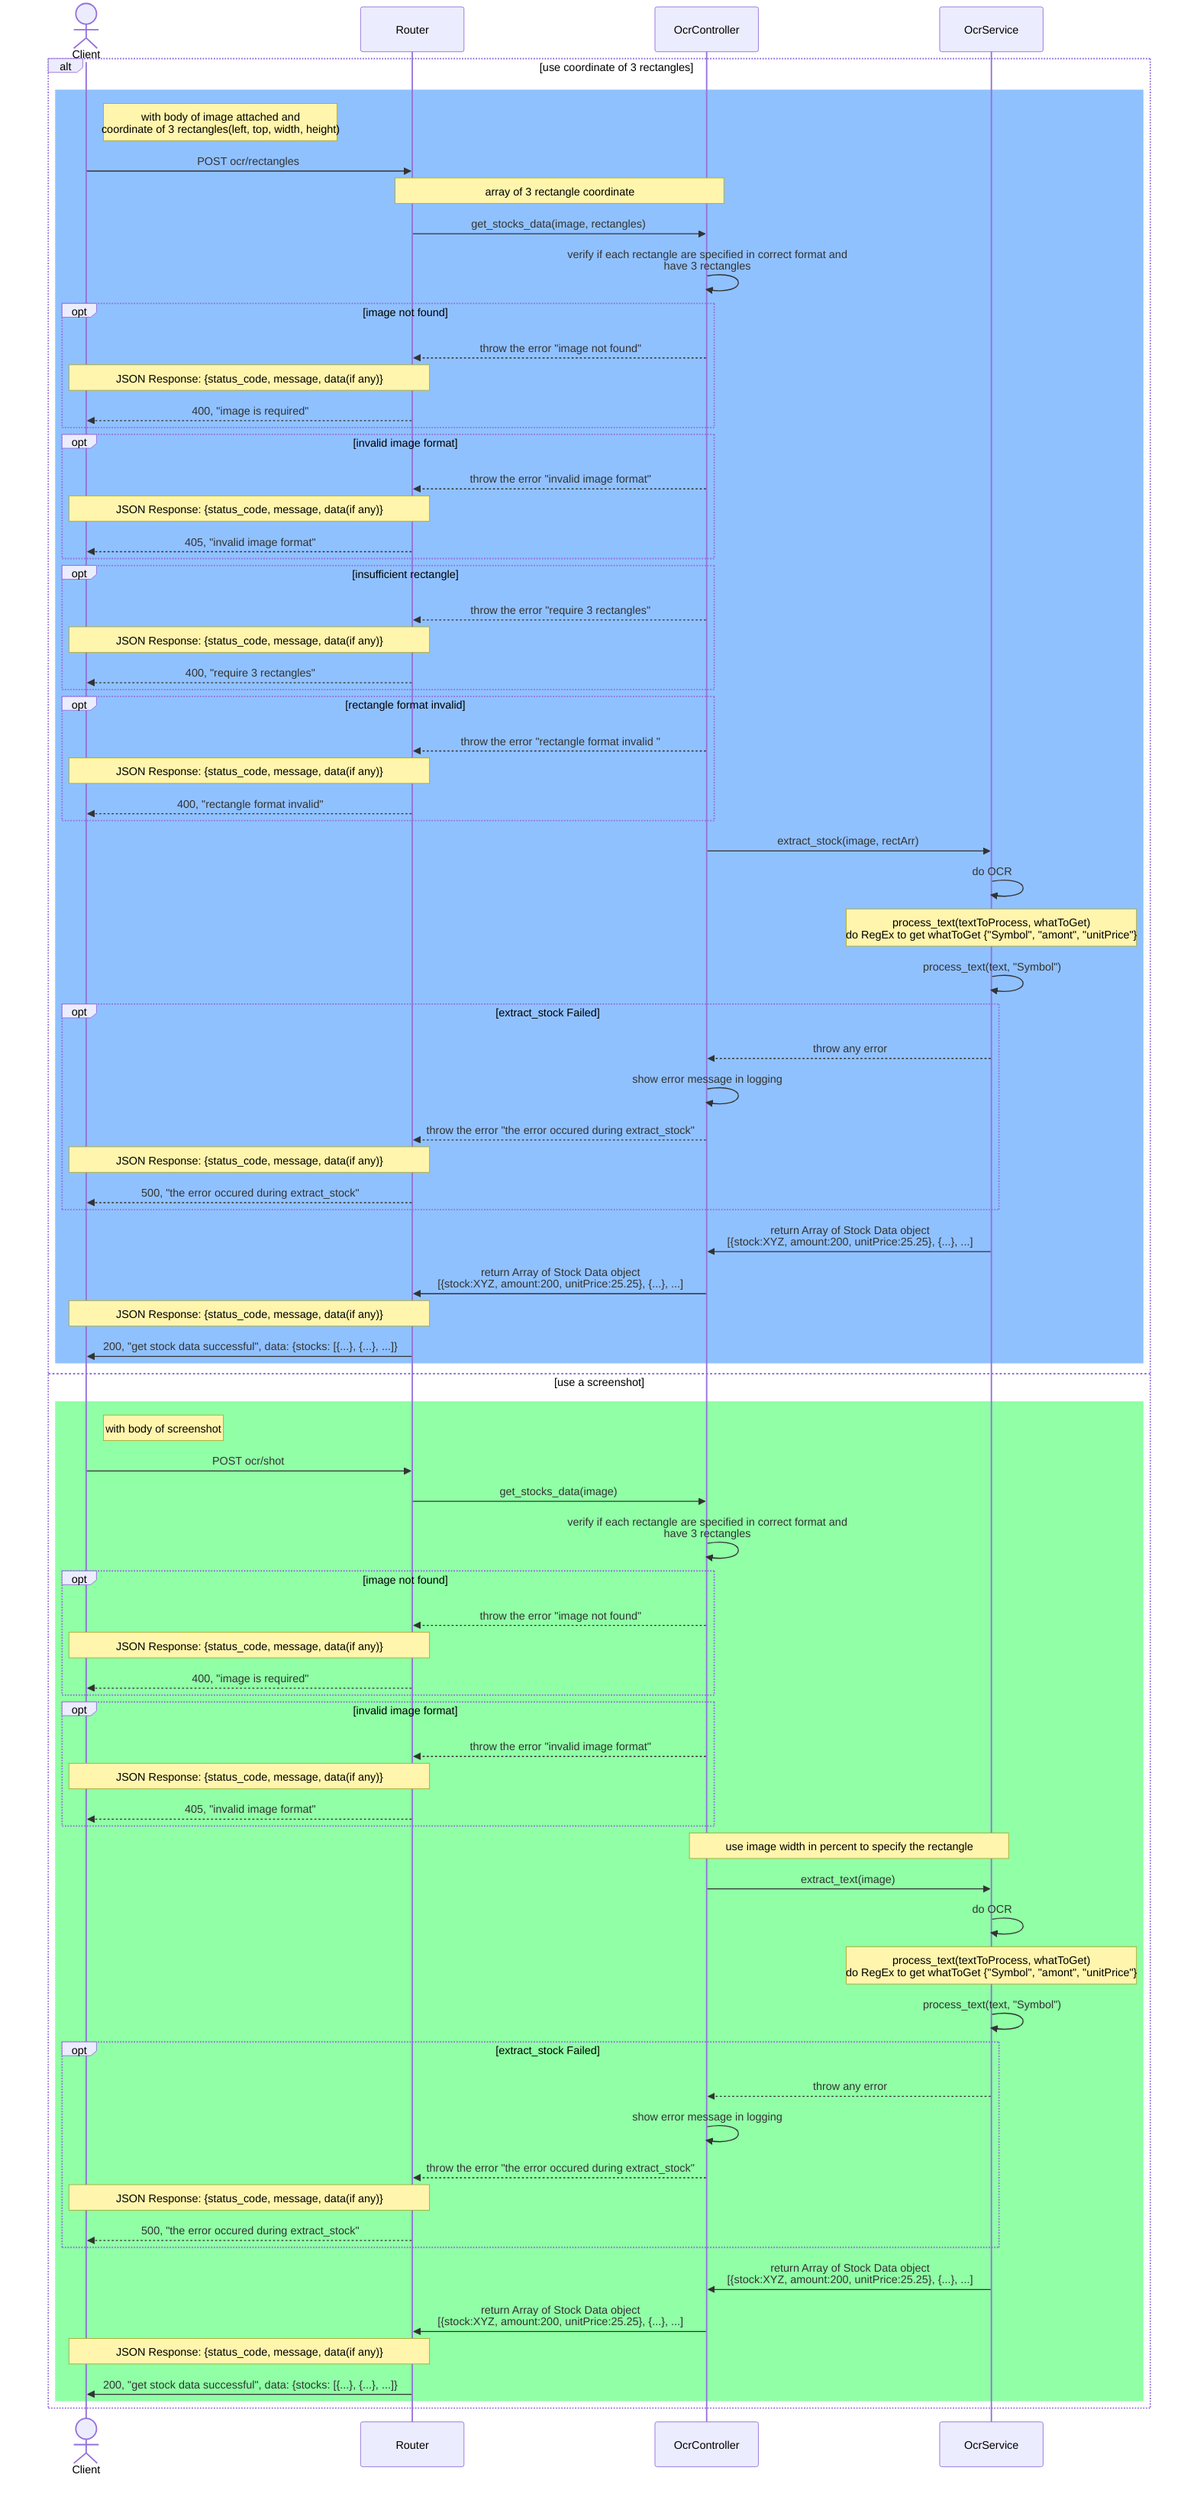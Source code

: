 sequenceDiagram
    actor Client
    participant Router
    participant Cont as OcrController
    participant Ocr as OcrService

    alt use coordinate of 3 rectangles
        rect rgb(144,193,255)
            Note right of Client: with body of image attached and<br>coordinate of 3 rectangles(left, top, width, height)
            Client->>Router: POST ocr/rectangles
            Note over Cont,Router: array of 3 rectangle coordinate
            Router->>Cont: get_stocks_data(image, rectangles)
            Cont->>Cont: verify if each rectangle are specified in correct format and<br>have 3 rectangles
            opt image not found
                Cont-->>Router: throw the error "image not found"
                Note over Router,Client: JSON Response: {status_code, message, data(if any)}
                Router-->>Client: 400, "image is required"
            end
            opt invalid image format
                Cont-->>Router: throw the error "invalid image format"
                Note over Router,Client: JSON Response: {status_code, message, data(if any)}
                Router-->>Client: 405, "invalid image format"
            end
            opt insufficient rectangle
                Cont-->>Router: throw the error "require 3 rectangles"
                Note over Router,Client: JSON Response: {status_code, message, data(if any)}
                Router-->>Client: 400, "require 3 rectangles"
            end
            opt rectangle format invalid 
                Cont-->>Router: throw the error "rectangle format invalid "
                Note over Router,Client: JSON Response: {status_code, message, data(if any)}
                Router-->>Client: 400, "rectangle format invalid"
            end
            Cont->>Ocr: extract_stock(image, rectArr)
            Ocr->>Ocr: do OCR
            Note over Ocr: process_text(textToProcess, whatToGet)<br>do RegEx to get whatToGet {"Symbol", "amont", "unitPrice"}
            Ocr->>Ocr: process_text(text, "Symbol")
            opt extract_stock Failed
                Ocr-->>Cont: throw any error
                Cont->>Cont: show error message in logging
                Cont-->>Router: throw the error "the error occured during extract_stock"
                Note over Router,Client: JSON Response: {status_code, message, data(if any)}
                Router-->>Client: 500, "the error occured during extract_stock"
            end
            Ocr->>Cont: return Array of Stock Data object<br>[{stock:XYZ, amount:200, unitPrice:25.25}, {...}, ...]
            Cont->>Router: return Array of Stock Data object<br>[{stock:XYZ, amount:200, unitPrice:25.25}, {...}, ...]
            Note over Router,Client: JSON Response: {status_code, message, data(if any)}
            Router->>Client: 200, "get stock data successful", data: {stocks: [{...}, {...}, ...]}
        end
    else use a screenshot
        rect rgb(144,255,166)
            Note right of Client: with body of screenshot
            Client->>Router: POST ocr/shot
            Router->>Cont: get_stocks_data(image)
            Cont->>Cont: verify if each rectangle are specified in correct format and<br>have 3 rectangles
            opt image not found
                Cont-->>Router: throw the error "image not found"
                Note over Router,Client: JSON Response: {status_code, message, data(if any)}
                Router-->>Client: 400, "image is required"
            end
            opt invalid image format
                Cont-->>Router: throw the error "invalid image format"
                Note over Router,Client: JSON Response: {status_code, message, data(if any)}
                Router-->>Client: 405, "invalid image format"
            end
            Note over Cont, Ocr: use image width in percent to specify the rectangle
            Cont->>Ocr: extract_text(image)
            Ocr->>Ocr: do OCR
            Note over Ocr: process_text(textToProcess, whatToGet)<br>do RegEx to get whatToGet {"Symbol", "amont", "unitPrice"}
            Ocr->>Ocr: process_text(text, "Symbol")
            opt extract_stock Failed
                Ocr-->>Cont: throw any error
                Cont->>Cont: show error message in logging
                Cont-->>Router: throw the error "the error occured during extract_stock"
                Note over Router,Client: JSON Response: {status_code, message, data(if any)}
                Router-->>Client: 500, "the error occured during extract_stock"
            end
            Ocr->>Cont: return Array of Stock Data object<br>[{stock:XYZ, amount:200, unitPrice:25.25}, {...}, ...]
            Cont->>Router: return Array of Stock Data object<br>[{stock:XYZ, amount:200, unitPrice:25.25}, {...}, ...]
            Note over Router,Client: JSON Response: {status_code, message, data(if any)}
            Router->>Client: 200, "get stock data successful", data: {stocks: [{...}, {...}, ...]}
        end
    end